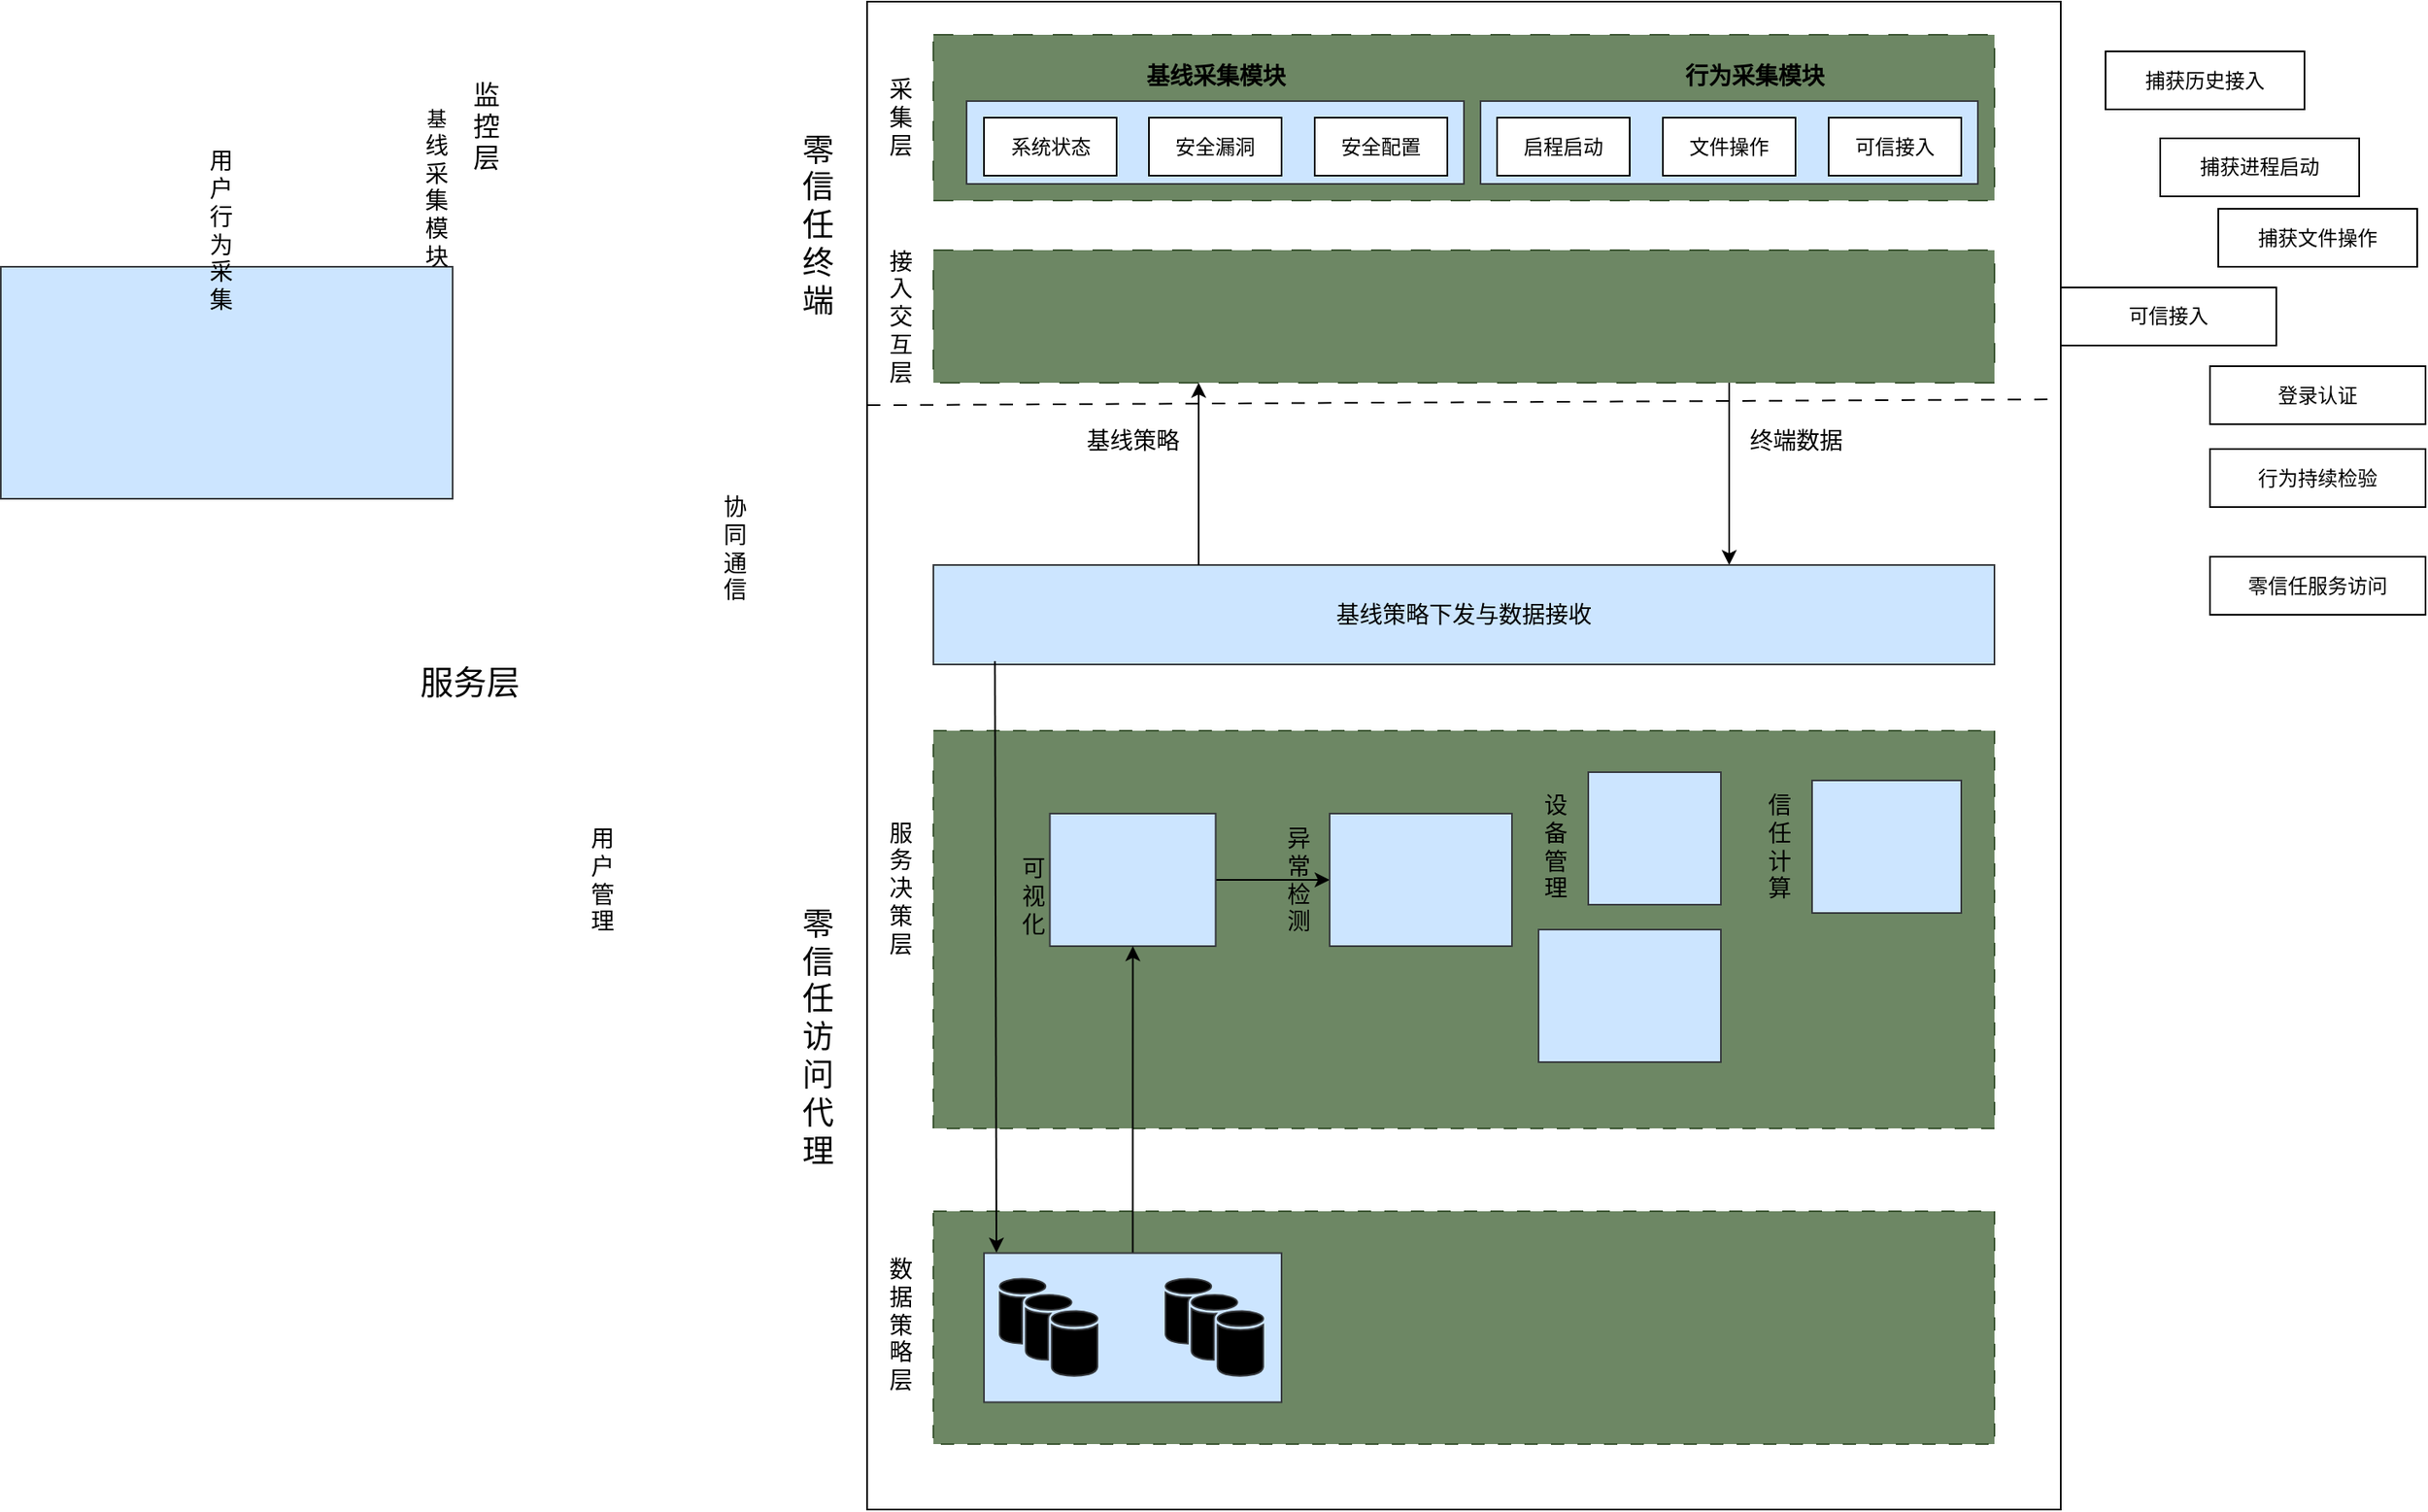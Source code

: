 <mxfile version="23.1.7" type="github">
  <diagram name="第 1 页" id="ms9--4vIe1txsoRL8aFu">
    <mxGraphModel dx="2261" dy="737" grid="1" gridSize="10" guides="1" tooltips="1" connect="1" arrows="1" fold="1" page="1" pageScale="1" pageWidth="827" pageHeight="1169" math="0" shadow="0">
      <root>
        <mxCell id="0" />
        <mxCell id="1" parent="0" />
        <mxCell id="uTqP-Y-jselss-Khx-P8-10" value="" style="rounded=0;whiteSpace=wrap;html=1;fontSize=14;" vertex="1" parent="1">
          <mxGeometry x="80" width="720" height="910" as="geometry" />
        </mxCell>
        <mxCell id="uTqP-Y-jselss-Khx-P8-3" value="&lt;font style=&quot;font-size: 14px;&quot;&gt;&lt;br style=&quot;font-size: 14px;&quot;&gt;数&lt;br&gt;据&lt;br&gt;策&lt;br&gt;略&lt;br&gt;层&lt;/font&gt;" style="text;html=1;align=center;verticalAlign=middle;resizable=0;points=[];autosize=1;strokeColor=none;fillColor=none;rotation=0;fontSize=14;" vertex="1" parent="1">
          <mxGeometry x="80" y="735.25" width="40" height="110" as="geometry" />
        </mxCell>
        <mxCell id="uTqP-Y-jselss-Khx-P8-4" value="&lt;span style=&quot;font-size: 19px;&quot;&gt;零&lt;br&gt;信&lt;br&gt;任&lt;br&gt;访&lt;br&gt;问&lt;br&gt;代&lt;br&gt;理&lt;/span&gt;" style="text;html=1;align=center;verticalAlign=middle;resizable=0;points=[];autosize=1;strokeColor=none;fillColor=none;" vertex="1" parent="1">
          <mxGeometry x="30" y="540" width="40" height="170" as="geometry" />
        </mxCell>
        <mxCell id="uTqP-Y-jselss-Khx-P8-8" value="&lt;font style=&quot;font-size: 19px;&quot;&gt;零&lt;br&gt;信&lt;br&gt;任&lt;br&gt;终&lt;br&gt;端&lt;/font&gt;" style="text;html=1;align=center;verticalAlign=middle;resizable=0;points=[];autosize=1;strokeColor=none;fillColor=none;" vertex="1" parent="1">
          <mxGeometry x="30" y="70" width="40" height="130" as="geometry" />
        </mxCell>
        <mxCell id="uTqP-Y-jselss-Khx-P8-21" value="" style="endArrow=none;html=1;rounded=0;exitX=0.004;exitY=0.388;exitDx=0;exitDy=0;exitPerimeter=0;entryX=1.003;entryY=0.375;entryDx=0;entryDy=0;entryPerimeter=0;fontSize=14;dashed=1;dashPattern=8 8;" edge="1" parent="1">
          <mxGeometry width="50" height="50" relative="1" as="geometry">
            <mxPoint x="80.0" y="243.56" as="sourcePoint" />
            <mxPoint x="799.4" y="240" as="targetPoint" />
          </mxGeometry>
        </mxCell>
        <mxCell id="uTqP-Y-jselss-Khx-P8-23" value="" style="rounded=0;whiteSpace=wrap;html=1;fillColor=#6d8764;strokeColor=#3A5431;fontColor=#ffffff;dashed=1;dashPattern=12 12;fontSize=14;" vertex="1" parent="1">
          <mxGeometry x="120" y="20" width="640" height="100" as="geometry" />
        </mxCell>
        <mxCell id="uTqP-Y-jselss-Khx-P8-28" value="&lt;font style=&quot;font-size: 20px;&quot;&gt;服务层&lt;/font&gt;" style="text;html=1;align=center;verticalAlign=middle;resizable=0;points=[];autosize=1;strokeColor=none;fillColor=none;" vertex="1" parent="1">
          <mxGeometry x="-200" y="390" width="80" height="40" as="geometry" />
        </mxCell>
        <mxCell id="uTqP-Y-jselss-Khx-P8-29" value="" style="rounded=0;whiteSpace=wrap;html=1;fillColor=#6d8764;strokeColor=#3A5431;fontColor=#ffffff;dashed=1;dashPattern=8 8;fontSize=14;" vertex="1" parent="1">
          <mxGeometry x="120" y="440" width="640" height="240" as="geometry" />
        </mxCell>
        <mxCell id="uTqP-Y-jselss-Khx-P8-30" value="" style="rounded=0;whiteSpace=wrap;html=1;fillColor=#6d8764;strokeColor=#3A5431;fontColor=#ffffff;dashed=1;dashPattern=8 8;fontSize=14;" vertex="1" parent="1">
          <mxGeometry x="120" y="730" width="640" height="140.5" as="geometry" />
        </mxCell>
        <mxCell id="uTqP-Y-jselss-Khx-P8-34" value="&lt;font style=&quot;font-size: 14px;&quot;&gt;服&lt;br style=&quot;font-size: 14px;&quot;&gt;务&lt;br style=&quot;font-size: 14px;&quot;&gt;决&lt;br style=&quot;font-size: 14px;&quot;&gt;策&lt;br style=&quot;font-size: 14px;&quot;&gt;层&lt;/font&gt;" style="text;html=1;align=center;verticalAlign=middle;resizable=0;points=[];autosize=1;strokeColor=none;fillColor=none;fontSize=14;" vertex="1" parent="1">
          <mxGeometry x="80" y="485" width="40" height="100" as="geometry" />
        </mxCell>
        <mxCell id="uTqP-Y-jselss-Khx-P8-35" value="&lt;font style=&quot;font-size: 14px;&quot;&gt;采&lt;br style=&quot;font-size: 14px;&quot;&gt;集&lt;br style=&quot;font-size: 14px;&quot;&gt;层&lt;/font&gt;" style="text;html=1;align=center;verticalAlign=middle;resizable=0;points=[];autosize=1;strokeColor=none;fillColor=none;fontSize=14;" vertex="1" parent="1">
          <mxGeometry x="80" y="40" width="40" height="60" as="geometry" />
        </mxCell>
        <mxCell id="uTqP-Y-jselss-Khx-P8-37" value="&lt;font style=&quot;font-size: 16px;&quot;&gt;监&lt;br&gt;控&lt;br&gt;层&lt;/font&gt;" style="text;html=1;align=center;verticalAlign=middle;resizable=0;points=[];autosize=1;strokeColor=none;fillColor=none;" vertex="1" parent="1">
          <mxGeometry x="-170" y="40" width="40" height="70" as="geometry" />
        </mxCell>
        <mxCell id="uTqP-Y-jselss-Khx-P8-38" value="" style="rounded=0;whiteSpace=wrap;html=1;fillColor=#cce5ff;strokeColor=#36393d;fontSize=14;" vertex="1" parent="1">
          <mxGeometry x="140" y="60" width="300" height="50" as="geometry" />
        </mxCell>
        <mxCell id="uTqP-Y-jselss-Khx-P8-39" value="" style="rounded=0;whiteSpace=wrap;html=1;fillColor=#cce5ff;strokeColor=#36393d;fontSize=14;" vertex="1" parent="1">
          <mxGeometry x="-442.5" y="160" width="272.5" height="140" as="geometry" />
        </mxCell>
        <mxCell id="uTqP-Y-jselss-Khx-P8-148" style="edgeStyle=orthogonalEdgeStyle;rounded=0;orthogonalLoop=1;jettySize=auto;html=1;exitX=0.75;exitY=1;exitDx=0;exitDy=0;entryX=0.75;entryY=0;entryDx=0;entryDy=0;" edge="1" parent="1" source="uTqP-Y-jselss-Khx-P8-43" target="uTqP-Y-jselss-Khx-P8-44">
          <mxGeometry relative="1" as="geometry" />
        </mxCell>
        <mxCell id="uTqP-Y-jselss-Khx-P8-43" value="" style="rounded=0;whiteSpace=wrap;html=1;fillColor=#6d8764;strokeColor=#3A5431;fontColor=#ffffff;dashed=1;dashPattern=12 12;" vertex="1" parent="1">
          <mxGeometry x="120" y="150" width="640" height="80" as="geometry" />
        </mxCell>
        <mxCell id="uTqP-Y-jselss-Khx-P8-44" value="基线策略下发与数据接收" style="rounded=0;whiteSpace=wrap;html=1;fillColor=#cce5ff;strokeColor=#36393d;fontSize=14;" vertex="1" parent="1">
          <mxGeometry x="120" y="340" width="640" height="60" as="geometry" />
        </mxCell>
        <mxCell id="uTqP-Y-jselss-Khx-P8-130" style="edgeStyle=orthogonalEdgeStyle;rounded=0;orthogonalLoop=1;jettySize=auto;html=1;exitX=1;exitY=0.5;exitDx=0;exitDy=0;" edge="1" parent="1" source="uTqP-Y-jselss-Khx-P8-45" target="uTqP-Y-jselss-Khx-P8-114">
          <mxGeometry relative="1" as="geometry" />
        </mxCell>
        <mxCell id="uTqP-Y-jselss-Khx-P8-45" value="" style="rounded=0;whiteSpace=wrap;html=1;fillColor=#cce5ff;strokeColor=#36393d;fontSize=14;" vertex="1" parent="1">
          <mxGeometry x="190.25" y="490" width="100" height="80" as="geometry" />
        </mxCell>
        <mxCell id="uTqP-Y-jselss-Khx-P8-50" value="" style="rounded=0;whiteSpace=wrap;html=1;fillColor=#cce5ff;strokeColor=#36393d;fontSize=14;" vertex="1" parent="1">
          <mxGeometry x="485" y="560" width="110" height="80" as="geometry" />
        </mxCell>
        <mxCell id="uTqP-Y-jselss-Khx-P8-51" value="" style="rounded=0;whiteSpace=wrap;html=1;fillColor=#cce5ff;strokeColor=#36393d;fontSize=14;" vertex="1" parent="1">
          <mxGeometry x="515" y="465" width="80" height="80" as="geometry" />
        </mxCell>
        <mxCell id="uTqP-Y-jselss-Khx-P8-52" value="" style="rounded=0;whiteSpace=wrap;html=1;fillColor=#cce5ff;strokeColor=#36393d;fontSize=14;" vertex="1" parent="1">
          <mxGeometry x="650" y="470" width="90" height="80" as="geometry" />
        </mxCell>
        <mxCell id="uTqP-Y-jselss-Khx-P8-54" value="安全配置" style="rounded=0;whiteSpace=wrap;html=1;" vertex="1" parent="1">
          <mxGeometry x="350" y="70" width="80" height="35" as="geometry" />
        </mxCell>
        <mxCell id="uTqP-Y-jselss-Khx-P8-55" value="安全漏洞" style="rounded=0;whiteSpace=wrap;html=1;" vertex="1" parent="1">
          <mxGeometry x="250" y="70" width="80" height="35" as="geometry" />
        </mxCell>
        <mxCell id="uTqP-Y-jselss-Khx-P8-56" value="系统状态" style="rounded=0;whiteSpace=wrap;html=1;" vertex="1" parent="1">
          <mxGeometry x="150.5" y="70" width="80" height="35" as="geometry" />
        </mxCell>
        <mxCell id="uTqP-Y-jselss-Khx-P8-58" value="用&lt;br&gt;户&lt;br&gt;行&lt;br&gt;为&lt;br&gt;采&lt;br&gt;集" style="text;html=1;align=center;verticalAlign=middle;resizable=0;points=[];autosize=1;strokeColor=none;fillColor=none;fontSize=14;" vertex="1" parent="1">
          <mxGeometry x="-330" y="82.5" width="40" height="110" as="geometry" />
        </mxCell>
        <mxCell id="uTqP-Y-jselss-Khx-P8-61" value="捕获进程启动" style="rounded=0;whiteSpace=wrap;html=1;" vertex="1" parent="1">
          <mxGeometry x="860" y="82.5" width="120" height="35" as="geometry" />
        </mxCell>
        <mxCell id="uTqP-Y-jselss-Khx-P8-63" value="捕获文件操作" style="rounded=0;whiteSpace=wrap;html=1;" vertex="1" parent="1">
          <mxGeometry x="895" y="125" width="120" height="35" as="geometry" />
        </mxCell>
        <mxCell id="uTqP-Y-jselss-Khx-P8-65" value="捕获历史接入" style="rounded=0;whiteSpace=wrap;html=1;" vertex="1" parent="1">
          <mxGeometry x="827" y="30" width="120" height="35" as="geometry" />
        </mxCell>
        <mxCell id="uTqP-Y-jselss-Khx-P8-68" value="接&lt;br&gt;入&lt;br&gt;交&lt;br&gt;互&lt;br&gt;层" style="text;html=1;align=center;verticalAlign=middle;resizable=0;points=[];autosize=1;strokeColor=none;fillColor=none;fontSize=14;" vertex="1" parent="1">
          <mxGeometry x="80" y="140" width="40" height="100" as="geometry" />
        </mxCell>
        <mxCell id="uTqP-Y-jselss-Khx-P8-72" style="edgeStyle=orthogonalEdgeStyle;rounded=0;orthogonalLoop=1;jettySize=auto;html=1;exitX=0.5;exitY=1;exitDx=0;exitDy=0;" edge="1" parent="1" source="uTqP-Y-jselss-Khx-P8-54" target="uTqP-Y-jselss-Khx-P8-54">
          <mxGeometry relative="1" as="geometry" />
        </mxCell>
        <mxCell id="uTqP-Y-jselss-Khx-P8-82" value="&lt;font style=&quot;font-size: 14px;&quot;&gt;基线策略&lt;/font&gt;" style="text;html=1;align=center;verticalAlign=middle;resizable=0;points=[];autosize=1;strokeColor=none;fillColor=none;" vertex="1" parent="1">
          <mxGeometry x="200" y="250" width="80" height="30" as="geometry" />
        </mxCell>
        <mxCell id="uTqP-Y-jselss-Khx-P8-84" value="协&lt;br&gt;同&lt;br&gt;通&lt;br&gt;信" style="text;html=1;align=center;verticalAlign=middle;resizable=0;points=[];autosize=1;strokeColor=none;fillColor=none;fontSize=14;" vertex="1" parent="1">
          <mxGeometry x="-20" y="290" width="40" height="80" as="geometry" />
        </mxCell>
        <mxCell id="uTqP-Y-jselss-Khx-P8-90" value="登录认证" style="rounded=0;whiteSpace=wrap;html=1;" vertex="1" parent="1">
          <mxGeometry x="890" y="220" width="130" height="35" as="geometry" />
        </mxCell>
        <mxCell id="uTqP-Y-jselss-Khx-P8-92" value="零信任服务访问" style="rounded=0;whiteSpace=wrap;html=1;" vertex="1" parent="1">
          <mxGeometry x="890" y="335" width="130" height="35" as="geometry" />
        </mxCell>
        <mxCell id="uTqP-Y-jselss-Khx-P8-106" value="可&lt;br&gt;视&lt;br&gt;化" style="text;html=1;align=center;verticalAlign=middle;resizable=0;points=[];autosize=1;strokeColor=none;fillColor=none;fontSize=14;" vertex="1" parent="1">
          <mxGeometry x="160" y="510" width="40" height="60" as="geometry" />
        </mxCell>
        <mxCell id="uTqP-Y-jselss-Khx-P8-108" value="设&lt;br&gt;备&lt;br&gt;管&lt;br&gt;理" style="text;html=1;align=center;verticalAlign=middle;resizable=0;points=[];autosize=1;strokeColor=none;fillColor=none;fontSize=14;" vertex="1" parent="1">
          <mxGeometry x="475" y="470" width="40" height="80" as="geometry" />
        </mxCell>
        <mxCell id="uTqP-Y-jselss-Khx-P8-110" value="用&lt;br&gt;户&lt;br&gt;管&lt;br&gt;理" style="text;html=1;align=center;verticalAlign=middle;resizable=0;points=[];autosize=1;strokeColor=none;fillColor=none;fontSize=14;" vertex="1" parent="1">
          <mxGeometry x="-100" y="490" width="40" height="80" as="geometry" />
        </mxCell>
        <mxCell id="uTqP-Y-jselss-Khx-P8-111" value="信&lt;br&gt;任&lt;br&gt;计&lt;br&gt;算" style="text;html=1;align=center;verticalAlign=middle;resizable=0;points=[];autosize=1;strokeColor=none;fillColor=none;fontSize=14;" vertex="1" parent="1">
          <mxGeometry x="610" y="470" width="40" height="80" as="geometry" />
        </mxCell>
        <mxCell id="uTqP-Y-jselss-Khx-P8-114" value="" style="rounded=0;whiteSpace=wrap;html=1;fillColor=#cce5ff;strokeColor=#36393d;fontSize=14;" vertex="1" parent="1">
          <mxGeometry x="359" y="490" width="110" height="80" as="geometry" />
        </mxCell>
        <mxCell id="uTqP-Y-jselss-Khx-P8-115" value="异&lt;br&gt;常&lt;br&gt;检&lt;br&gt;测" style="text;html=1;align=center;verticalAlign=middle;resizable=0;points=[];autosize=1;strokeColor=none;fillColor=none;fontSize=14;" vertex="1" parent="1">
          <mxGeometry x="320" y="490" width="40" height="80" as="geometry" />
        </mxCell>
        <mxCell id="uTqP-Y-jselss-Khx-P8-129" style="edgeStyle=orthogonalEdgeStyle;rounded=0;orthogonalLoop=1;jettySize=auto;html=1;" edge="1" parent="1" source="uTqP-Y-jselss-Khx-P8-120" target="uTqP-Y-jselss-Khx-P8-45">
          <mxGeometry relative="1" as="geometry" />
        </mxCell>
        <mxCell id="uTqP-Y-jselss-Khx-P8-120" value="" style="rounded=0;whiteSpace=wrap;html=1;fillColor=#cce5ff;strokeColor=#36393d;fontSize=14;" vertex="1" parent="1">
          <mxGeometry x="150.5" y="755.25" width="179.5" height="90" as="geometry" />
        </mxCell>
        <mxCell id="uTqP-Y-jselss-Khx-P8-20" value="" style="sketch=0;shadow=0;dashed=0;html=1;strokeColor=#36393d;fillColor=#000000;labelPosition=center;verticalLabelPosition=bottom;verticalAlign=top;outlineConnect=0;align=center;shape=mxgraph.office.databases.database_availability_group;fontSize=14;" vertex="1" parent="1">
          <mxGeometry x="160" y="770.75" width="59" height="59" as="geometry" />
        </mxCell>
        <mxCell id="uTqP-Y-jselss-Khx-P8-123" value="" style="sketch=0;shadow=0;dashed=0;html=1;strokeColor=#36393d;fillColor=#000000;labelPosition=center;verticalLabelPosition=bottom;verticalAlign=top;outlineConnect=0;align=center;shape=mxgraph.office.databases.database_availability_group;fontSize=14;" vertex="1" parent="1">
          <mxGeometry x="260" y="770.75" width="59" height="59" as="geometry" />
        </mxCell>
        <mxCell id="uTqP-Y-jselss-Khx-P8-132" value="" style="endArrow=classic;html=1;rounded=0;exitX=0.058;exitY=0.967;exitDx=0;exitDy=0;exitPerimeter=0;entryX=0.042;entryY=-0.003;entryDx=0;entryDy=0;entryPerimeter=0;" edge="1" parent="1" source="uTqP-Y-jselss-Khx-P8-44" target="uTqP-Y-jselss-Khx-P8-120">
          <mxGeometry width="50" height="50" relative="1" as="geometry">
            <mxPoint x="-260" y="550" as="sourcePoint" />
            <mxPoint x="-210" y="500" as="targetPoint" />
          </mxGeometry>
        </mxCell>
        <mxCell id="uTqP-Y-jselss-Khx-P8-133" value="可信接入" style="rounded=0;whiteSpace=wrap;html=1;" vertex="1" parent="1">
          <mxGeometry x="800" y="172.5" width="130" height="35" as="geometry" />
        </mxCell>
        <mxCell id="uTqP-Y-jselss-Khx-P8-134" value="行为持续检验" style="rounded=0;whiteSpace=wrap;html=1;" vertex="1" parent="1">
          <mxGeometry x="890" y="270" width="130" height="35" as="geometry" />
        </mxCell>
        <mxCell id="uTqP-Y-jselss-Khx-P8-138" style="edgeStyle=orthogonalEdgeStyle;rounded=0;orthogonalLoop=1;jettySize=auto;html=1;exitX=0.25;exitY=0;exitDx=0;exitDy=0;entryX=0.25;entryY=1;entryDx=0;entryDy=0;" edge="1" parent="1" source="uTqP-Y-jselss-Khx-P8-44" target="uTqP-Y-jselss-Khx-P8-43">
          <mxGeometry relative="1" as="geometry" />
        </mxCell>
        <mxCell id="uTqP-Y-jselss-Khx-P8-139" value="基&lt;br style=&quot;border-color: var(--border-color); font-size: 14px;&quot;&gt;&lt;span style=&quot;font-size: 14px;&quot;&gt;线&lt;/span&gt;&lt;br style=&quot;border-color: var(--border-color); font-size: 14px;&quot;&gt;&lt;span style=&quot;font-size: 14px;&quot;&gt;采&lt;/span&gt;&lt;br style=&quot;border-color: var(--border-color); font-size: 14px;&quot;&gt;&lt;span style=&quot;font-size: 14px;&quot;&gt;集&lt;/span&gt;&lt;br style=&quot;border-color: var(--border-color); font-size: 14px;&quot;&gt;&lt;span style=&quot;font-size: 14px;&quot;&gt;模&lt;/span&gt;&lt;br style=&quot;border-color: var(--border-color); font-size: 14px;&quot;&gt;&lt;span style=&quot;font-size: 14px;&quot;&gt;块&lt;/span&gt;" style="text;html=1;align=center;verticalAlign=middle;resizable=0;points=[];autosize=1;strokeColor=none;fillColor=none;" vertex="1" parent="1">
          <mxGeometry x="-200" y="58" width="40" height="110" as="geometry" />
        </mxCell>
        <mxCell id="uTqP-Y-jselss-Khx-P8-140" value="&lt;font style=&quot;font-size: 14px;&quot;&gt;&lt;b&gt;基线采集模块&lt;/b&gt;&lt;/font&gt;" style="text;html=1;align=center;verticalAlign=middle;resizable=0;points=[];autosize=1;strokeColor=none;fillColor=none;" vertex="1" parent="1">
          <mxGeometry x="235" y="30" width="110" height="30" as="geometry" />
        </mxCell>
        <mxCell id="uTqP-Y-jselss-Khx-P8-141" value="" style="rounded=0;whiteSpace=wrap;html=1;fillColor=#cce5ff;strokeColor=#36393d;fontSize=14;" vertex="1" parent="1">
          <mxGeometry x="450" y="60" width="300" height="50" as="geometry" />
        </mxCell>
        <mxCell id="uTqP-Y-jselss-Khx-P8-143" value="启程启动" style="rounded=0;whiteSpace=wrap;html=1;" vertex="1" parent="1">
          <mxGeometry x="460" y="70" width="80" height="35" as="geometry" />
        </mxCell>
        <mxCell id="uTqP-Y-jselss-Khx-P8-144" value="文件操作" style="rounded=0;whiteSpace=wrap;html=1;" vertex="1" parent="1">
          <mxGeometry x="560" y="70" width="80" height="35" as="geometry" />
        </mxCell>
        <mxCell id="uTqP-Y-jselss-Khx-P8-145" value="可信接入" style="rounded=0;whiteSpace=wrap;html=1;" vertex="1" parent="1">
          <mxGeometry x="660" y="70" width="80" height="35" as="geometry" />
        </mxCell>
        <mxCell id="uTqP-Y-jselss-Khx-P8-146" value="&lt;font style=&quot;font-size: 14px;&quot;&gt;&lt;b&gt;行为采集模块&lt;/b&gt;&lt;/font&gt;" style="text;html=1;align=center;verticalAlign=middle;resizable=0;points=[];autosize=1;strokeColor=none;fillColor=none;" vertex="1" parent="1">
          <mxGeometry x="560" y="30" width="110" height="30" as="geometry" />
        </mxCell>
        <mxCell id="uTqP-Y-jselss-Khx-P8-150" value="&lt;font style=&quot;font-size: 14px;&quot;&gt;终端数据&lt;/font&gt;" style="text;html=1;align=center;verticalAlign=middle;resizable=0;points=[];autosize=1;strokeColor=none;fillColor=none;" vertex="1" parent="1">
          <mxGeometry x="600" y="250" width="80" height="30" as="geometry" />
        </mxCell>
      </root>
    </mxGraphModel>
  </diagram>
</mxfile>
